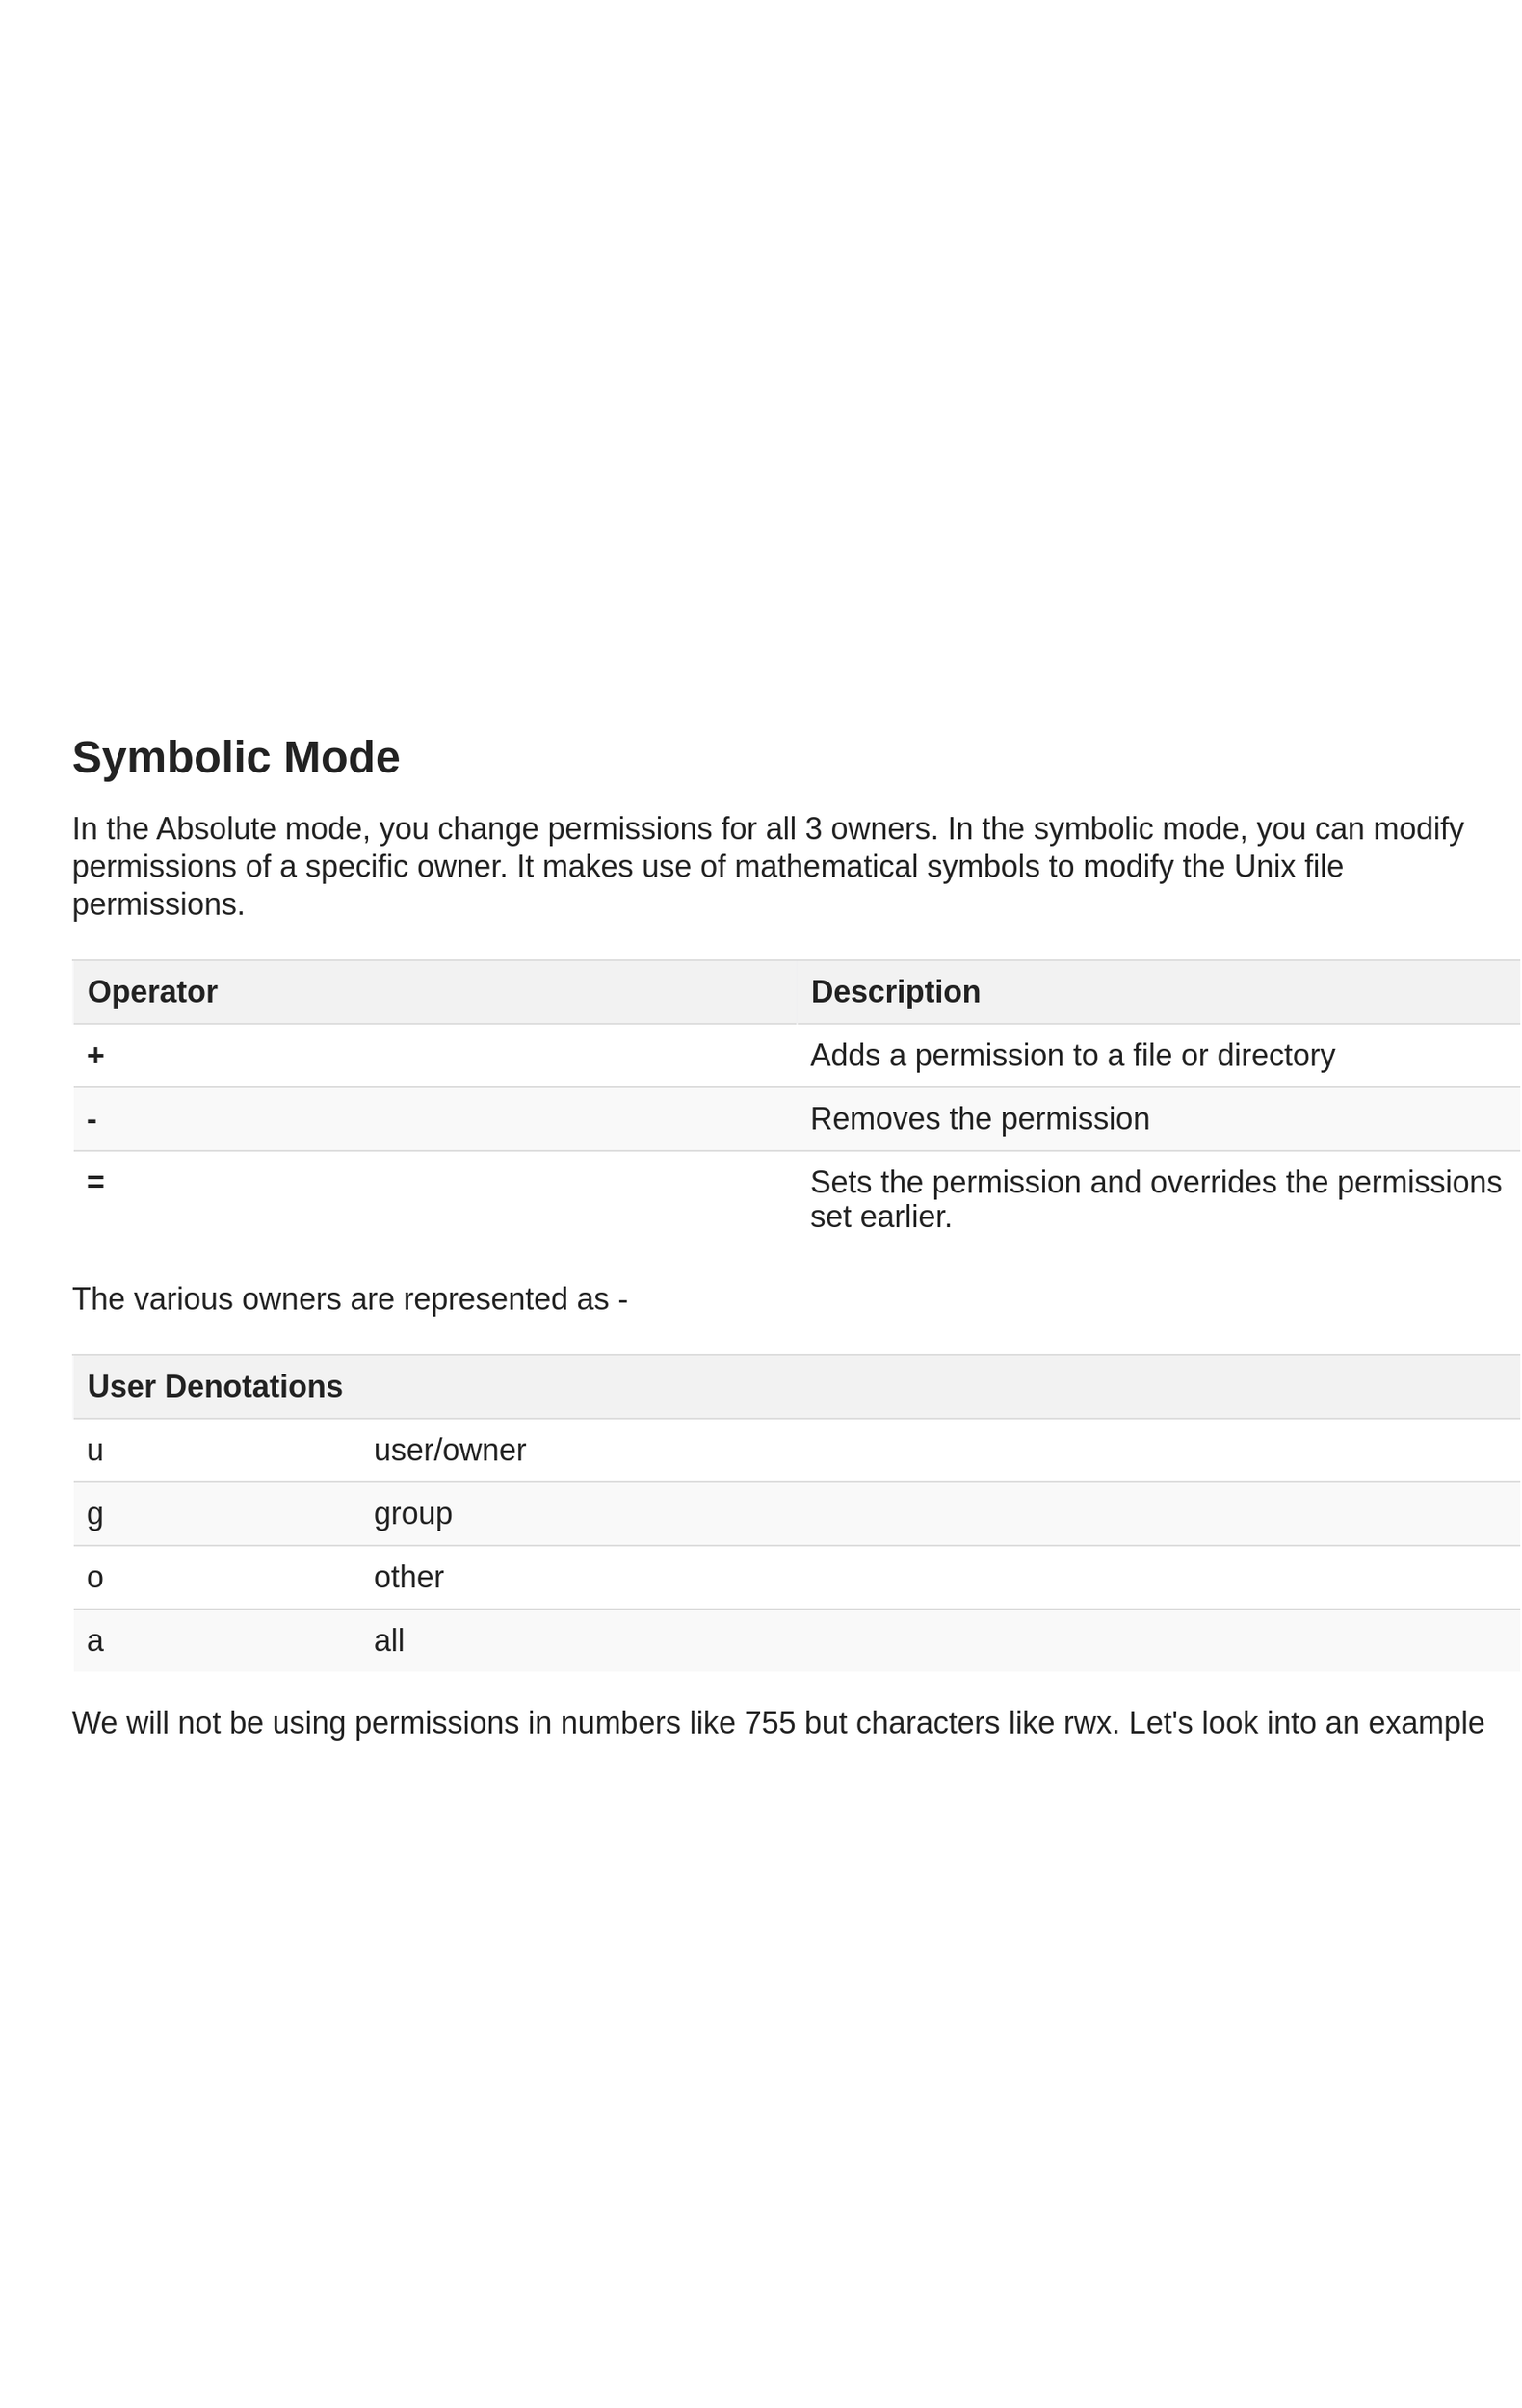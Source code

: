 <mxfile version="14.9.6" type="github">
  <diagram id="O3l1h92QLlGpIxGf_9sg" name="Page-1">
    <mxGraphModel dx="1209" dy="562" grid="1" gridSize="10" guides="1" tooltips="1" connect="1" arrows="1" fold="1" page="1" pageScale="1" pageWidth="850" pageHeight="1100" math="0" shadow="0">
      <root>
        <mxCell id="0" />
        <mxCell id="1" parent="0" />
        <mxCell id="GpQMQiEMQsu-yk-W0cmi-1" value="" style="shape=image;verticalLabelPosition=bottom;labelBackgroundColor=#ffffff;verticalAlign=top;aspect=fixed;imageAspect=0;image=https://linuxcommand.org/images/file_permissions.png;" vertex="1" parent="1">
          <mxGeometry x="70" y="50" width="650" height="380" as="geometry" />
        </mxCell>
        <mxCell id="GpQMQiEMQsu-yk-W0cmi-3" value="&lt;h2 id=&quot;5&quot; style=&quot;box-sizing: inherit; margin: 1.5rem 0px 0.75rem; font-size: 26.1px; font-family: &amp;quot;source sans pro&amp;quot;, arial, sans-serif; font-weight: bold; line-height: 1.55em; color: rgb(34, 34, 34); font-style: normal; letter-spacing: normal; text-indent: 0px; text-transform: none; word-spacing: 0px; background-color: rgb(255, 255, 255);&quot;&gt;Symbolic Mode&lt;/h2&gt;&lt;p style=&quot;box-sizing: inherit; margin: 0px 0px 1.3rem; color: rgb(34, 34, 34); font-family: &amp;quot;source sans pro&amp;quot;, arial, sans-serif; font-size: 18px; font-style: normal; font-weight: 400; letter-spacing: normal; text-indent: 0px; text-transform: none; word-spacing: 0px; background-color: rgb(255, 255, 255);&quot;&gt;In the Absolute mode, you change permissions for all 3 owners. In the symbolic mode, you can modify permissions of a specific owner. It makes use of mathematical symbols to modify the Unix file permissions.&lt;/p&gt;&lt;table align=&quot;center&quot; class=&quot;table table-striped&quot; style=&quot;box-sizing: inherit; border-collapse: collapse; border-spacing: 0px; width: 843.525px; border-width: 0px; border-style: solid; border-color: rgba(231, 232, 234, 0.25) rgba(231, 232, 234, 0.25) rgba(231, 232, 234, 0.25) transparent; max-width: 100%; background-color: rgb(255, 255, 255); margin-bottom: 20px; color: rgb(34, 34, 34); font-family: &amp;quot;source sans pro&amp;quot;, arial, sans-serif; font-size: 18px; font-style: normal; font-weight: 400; letter-spacing: normal; text-transform: none; word-spacing: 0px;&quot;&gt;&lt;tbody style=&quot;box-sizing: inherit&quot;&gt;&lt;tr style=&quot;box-sizing: inherit ; vertical-align: middle&quot;&gt;&lt;th width=&quot;50%&quot; style=&quot;box-sizing: inherit ; vertical-align: top ; padding: 8px ; text-align: left ; background: rgb(242 , 242 , 242) ; line-height: 20px ; border-width: 1px 0px 0px 1px ; border-left-style: solid ; border-left-color: rgba(231 , 232 , 234 , 0.25) ; border-top-style: solid ; border-top-color: rgb(221 , 221 , 221) ; font-weight: bold&quot;&gt;Operator&lt;/th&gt;&lt;th style=&quot;box-sizing: inherit ; vertical-align: top ; padding: 8px ; text-align: left ; background: rgb(242 , 242 , 242) ; line-height: 20px ; border-width: 1px 0px 0px 1px ; border-left-style: solid ; border-left-color: rgba(231 , 232 , 234 , 0.25) ; border-top-style: solid ; border-top-color: rgb(221 , 221 , 221) ; font-weight: bold&quot;&gt;Description&lt;/th&gt;&lt;/tr&gt;&lt;tr style=&quot;box-sizing: inherit ; vertical-align: middle&quot;&gt;&lt;td style=&quot;box-sizing: inherit ; vertical-align: top ; padding: 8px ; border-width: 1px 0px 0px ; border-top-style: solid ; border-top-color: rgb(221 , 221 , 221) ; line-height: 20px ; text-align: left ; background-color: transparent&quot;&gt;&lt;strong style=&quot;box-sizing: inherit ; font-weight: bold&quot;&gt;+&lt;/strong&gt;&lt;/td&gt;&lt;td style=&quot;box-sizing: inherit ; vertical-align: top ; padding: 8px ; border-width: 1px 0px 0px ; border-top-style: solid ; border-top-color: rgb(221 , 221 , 221) ; line-height: 20px ; text-align: left ; background-color: transparent&quot;&gt;Adds a permission to a file or directory&lt;/td&gt;&lt;/tr&gt;&lt;tr style=&quot;box-sizing: inherit ; vertical-align: middle&quot;&gt;&lt;td style=&quot;box-sizing: inherit ; vertical-align: top ; padding: 8px ; border-width: 1px 0px 0px ; border-top-style: solid ; border-top-color: rgb(221 , 221 , 221) ; line-height: 20px ; text-align: left ; background: rgb(249 , 249 , 249)&quot;&gt;&lt;strong style=&quot;box-sizing: inherit ; font-weight: bold&quot;&gt;-&lt;/strong&gt;&lt;/td&gt;&lt;td style=&quot;box-sizing: inherit ; vertical-align: top ; padding: 8px ; border-width: 1px 0px 0px ; border-top-style: solid ; border-top-color: rgb(221 , 221 , 221) ; line-height: 20px ; text-align: left ; background: rgb(249 , 249 , 249)&quot;&gt;Removes the permission&lt;/td&gt;&lt;/tr&gt;&lt;tr style=&quot;box-sizing: inherit ; vertical-align: middle&quot;&gt;&lt;td style=&quot;box-sizing: inherit ; vertical-align: top ; padding: 8px ; border-width: 1px 0px 0px ; border-top-style: solid ; border-top-color: rgb(221 , 221 , 221) ; line-height: 20px ; text-align: left ; background-color: transparent&quot;&gt;&lt;strong style=&quot;box-sizing: inherit ; font-weight: bold&quot;&gt;=&lt;/strong&gt;&lt;/td&gt;&lt;td style=&quot;box-sizing: inherit ; vertical-align: top ; padding: 8px ; border-width: 1px 0px 0px ; border-top-style: solid ; border-top-color: rgb(221 , 221 , 221) ; line-height: 20px ; text-align: left ; background-color: transparent&quot;&gt;Sets the permission and overrides the permissions set earlier.&lt;/td&gt;&lt;/tr&gt;&lt;/tbody&gt;&lt;/table&gt;&lt;p style=&quot;box-sizing: inherit; margin: 0px 0px 1.3rem; color: rgb(34, 34, 34); font-family: &amp;quot;source sans pro&amp;quot;, arial, sans-serif; font-size: 18px; font-style: normal; font-weight: 400; letter-spacing: normal; text-indent: 0px; text-transform: none; word-spacing: 0px; background-color: rgb(255, 255, 255);&quot;&gt;The various owners are represented as -&lt;/p&gt;&lt;table align=&quot;center&quot; border=&quot;1&quot; class=&quot;table table-striped&quot; style=&quot;box-sizing: inherit; border-collapse: collapse; border-spacing: 0px; width: 843.525px; border-width: 0px; border-style: solid; border-color: rgba(231, 232, 234, 0.25) rgba(231, 232, 234, 0.25) rgba(231, 232, 234, 0.25) transparent; max-width: 100%; background-color: rgb(255, 255, 255); margin-bottom: 20px; color: rgb(34, 34, 34); font-family: &amp;quot;source sans pro&amp;quot;, arial, sans-serif; font-size: 18px; font-style: normal; font-weight: 400; letter-spacing: normal; text-transform: none; word-spacing: 0px;&quot;&gt;&lt;tbody style=&quot;box-sizing: inherit&quot;&gt;&lt;tr style=&quot;box-sizing: inherit ; vertical-align: middle&quot;&gt;&lt;th colspan=&quot;2&quot; style=&quot;box-sizing: inherit ; vertical-align: top ; padding: 8px ; text-align: left ; background: rgb(242 , 242 , 242) ; line-height: 20px ; border-width: 1px 0px 0px 1px ; border-left-style: solid ; border-left-color: rgba(231 , 232 , 234 , 0.25) ; border-top-style: solid ; border-top-color: rgb(221 , 221 , 221) ; font-weight: bold&quot;&gt;User Denotations&lt;/th&gt;&lt;/tr&gt;&lt;tr style=&quot;box-sizing: inherit ; vertical-align: middle&quot;&gt;&lt;td style=&quot;box-sizing: inherit ; vertical-align: top ; padding: 8px ; border-width: 1px 0px 0px ; border-top-style: solid ; border-top-color: rgb(221 , 221 , 221) ; line-height: 20px ; text-align: left ; background-color: transparent&quot;&gt;u&lt;/td&gt;&lt;td style=&quot;box-sizing: inherit ; vertical-align: top ; padding: 8px ; border-width: 1px 0px 0px ; border-top-style: solid ; border-top-color: rgb(221 , 221 , 221) ; line-height: 20px ; text-align: left ; background-color: transparent&quot;&gt;user/owner&lt;/td&gt;&lt;/tr&gt;&lt;tr style=&quot;box-sizing: inherit ; vertical-align: middle&quot;&gt;&lt;td style=&quot;box-sizing: inherit ; vertical-align: top ; padding: 8px ; border-width: 1px 0px 0px ; border-top-style: solid ; border-top-color: rgb(221 , 221 , 221) ; line-height: 20px ; text-align: left ; background: rgb(249 , 249 , 249)&quot;&gt;g&lt;/td&gt;&lt;td style=&quot;box-sizing: inherit ; vertical-align: top ; padding: 8px ; border-width: 1px 0px 0px ; border-top-style: solid ; border-top-color: rgb(221 , 221 , 221) ; line-height: 20px ; text-align: left ; background: rgb(249 , 249 , 249)&quot;&gt;group&lt;/td&gt;&lt;/tr&gt;&lt;tr style=&quot;box-sizing: inherit ; vertical-align: middle&quot;&gt;&lt;td style=&quot;box-sizing: inherit ; vertical-align: top ; padding: 8px ; border-width: 1px 0px 0px ; border-top-style: solid ; border-top-color: rgb(221 , 221 , 221) ; line-height: 20px ; text-align: left ; background-color: transparent&quot;&gt;o&lt;/td&gt;&lt;td style=&quot;box-sizing: inherit ; vertical-align: top ; padding: 8px ; border-width: 1px 0px 0px ; border-top-style: solid ; border-top-color: rgb(221 , 221 , 221) ; line-height: 20px ; text-align: left ; background-color: transparent&quot;&gt;other&lt;/td&gt;&lt;/tr&gt;&lt;tr style=&quot;box-sizing: inherit ; vertical-align: middle&quot;&gt;&lt;td style=&quot;box-sizing: inherit ; vertical-align: top ; padding: 8px ; border-width: 1px 0px 0px ; border-top-style: solid ; border-top-color: rgb(221 , 221 , 221) ; line-height: 20px ; text-align: left ; background: rgb(249 , 249 , 249)&quot;&gt;a&lt;/td&gt;&lt;td style=&quot;box-sizing: inherit ; vertical-align: top ; padding: 8px ; border-width: 1px 0px 0px ; border-top-style: solid ; border-top-color: rgb(221 , 221 , 221) ; line-height: 20px ; text-align: left ; background: rgb(249 , 249 , 249)&quot;&gt;all&lt;/td&gt;&lt;/tr&gt;&lt;/tbody&gt;&lt;/table&gt;&lt;p style=&quot;box-sizing: inherit; margin: 0px 0px 1.3rem; color: rgb(34, 34, 34); font-family: &amp;quot;source sans pro&amp;quot;, arial, sans-serif; font-size: 18px; font-style: normal; font-weight: 400; letter-spacing: normal; text-indent: 0px; text-transform: none; word-spacing: 0px; background-color: rgb(255, 255, 255);&quot;&gt;We will not be using permissions in numbers like 755 but characters like rwx. Let&#39;s look into an example&lt;/p&gt;" style="text;whiteSpace=wrap;html=1;" vertex="1" parent="1">
          <mxGeometry x="50" y="440" width="550" height="680" as="geometry" />
        </mxCell>
        <mxCell id="GpQMQiEMQsu-yk-W0cmi-4" value="" style="shape=image;verticalLabelPosition=bottom;labelBackgroundColor=#ffffff;verticalAlign=top;aspect=fixed;imageAspect=0;image=https://cdn.guru99.com/images/Symbolic_Mode(1).png;" vertex="1" parent="1">
          <mxGeometry x="10" y="1130" width="498" height="322" as="geometry" />
        </mxCell>
      </root>
    </mxGraphModel>
  </diagram>
</mxfile>
